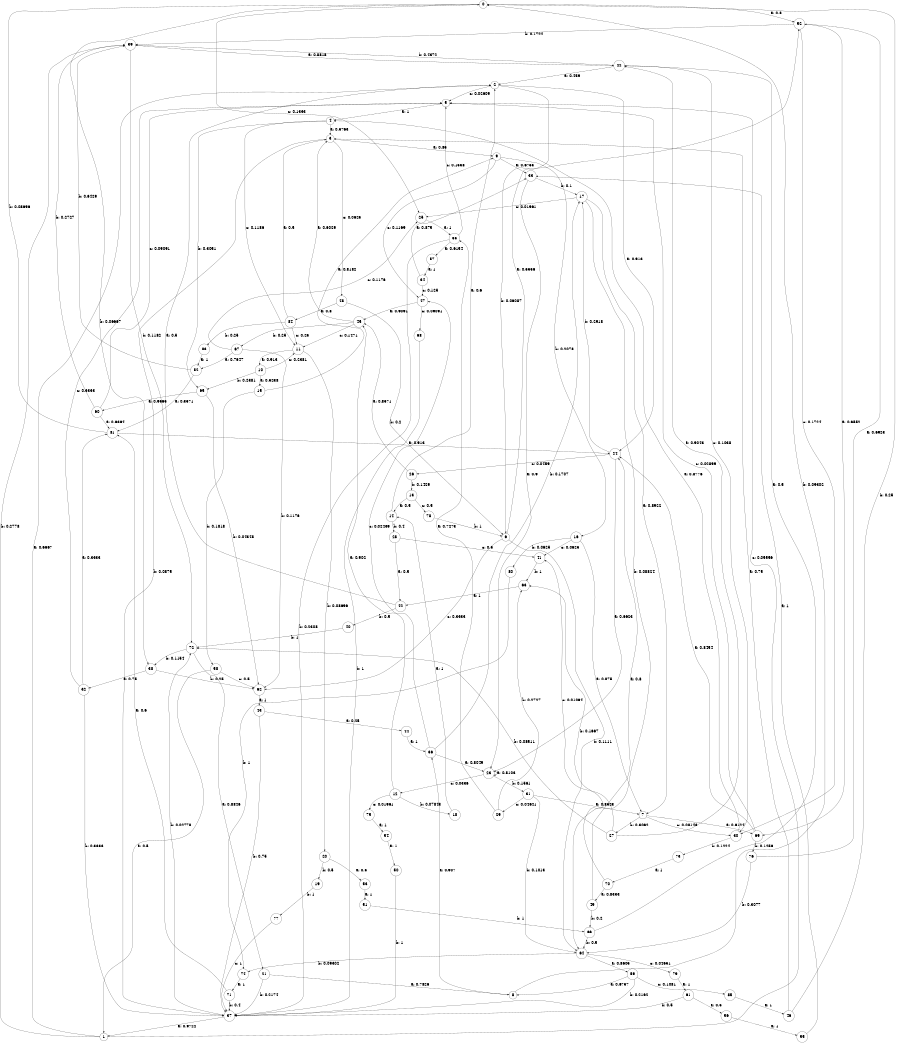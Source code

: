 digraph "d4-400nw-t0-cen-SML" {
size = "6,8.5";
ratio = "fill";
node [shape = circle];
node [fontsize = 24];
edge [fontsize = 24];
0 -> 52 [label = "a: 0.8      "];
0 -> 38 [label = "b: 0.06667  "];
0 -> 25 [label = "c: 0.1333   "];
1 -> 2 [label = "a: 0.6667   "];
1 -> 39 [label = "b: 0.2778   "];
1 -> 5 [label = "c: 0.05556  "];
2 -> 24 [label = "a: 0.913    "];
2 -> 6 [label = "b: 0.06087  "];
2 -> 5 [label = "c: 0.02609  "];
3 -> 9 [label = "a: 0.85     "];
3 -> 37 [label = "b: 0.0875   "];
3 -> 48 [label = "c: 0.0625   "];
4 -> 3 [label = "a: 0.5763   "];
4 -> 65 [label = "b: 0.3051   "];
4 -> 11 [label = "c: 0.1186   "];
5 -> 4 [label = "a: 1        "];
6 -> 52 [label = "a: 0.5556   "];
6 -> 64 [label = "b: 0.1111   "];
6 -> 62 [label = "c: 0.3333   "];
7 -> 69 [label = "a: 0.6124   "];
7 -> 27 [label = "b: 0.3062   "];
7 -> 30 [label = "c: 0.08143  "];
8 -> 36 [label = "a: 0.907    "];
8 -> 0 [label = "b: 0.09302  "];
9 -> 33 [label = "a: 0.6753   "];
9 -> 16 [label = "b: 0.2078   "];
9 -> 47 [label = "c: 0.1169   "];
10 -> 15 [label = "a: 0.5238   "];
10 -> 65 [label = "b: 0.2381   "];
10 -> 11 [label = "c: 0.2381   "];
11 -> 10 [label = "a: 0.913    "];
11 -> 20 [label = "b: 0.08696  "];
12 -> 45 [label = "a: 0.902    "];
12 -> 18 [label = "b: 0.07843  "];
12 -> 75 [label = "c: 0.01961  "];
13 -> 14 [label = "a: 0.5      "];
13 -> 78 [label = "c: 0.5      "];
14 -> 2 [label = "a: 0.6      "];
14 -> 28 [label = "b: 0.4      "];
15 -> 9 [label = "a: 0.8182   "];
15 -> 58 [label = "b: 0.1818   "];
16 -> 7 [label = "a: 0.875    "];
16 -> 80 [label = "b: 0.0625   "];
16 -> 41 [label = "c: 0.0625   "];
17 -> 7 [label = "a: 0.8922   "];
17 -> 64 [label = "b: 0.08824  "];
17 -> 25 [label = "c: 0.01961  "];
18 -> 14 [label = "a: 1        "];
19 -> 77 [label = "b: 1        "];
20 -> 53 [label = "a: 0.5      "];
20 -> 19 [label = "b: 0.5      "];
21 -> 8 [label = "a: 0.7826   "];
21 -> 37 [label = "b: 0.2174   "];
22 -> 2 [label = "a: 0.459    "];
22 -> 39 [label = "b: 0.4372   "];
22 -> 30 [label = "c: 0.1038   "];
23 -> 23 [label = "a: 0.8103   "];
23 -> 31 [label = "b: 0.1561   "];
23 -> 12 [label = "c: 0.0336   "];
24 -> 23 [label = "a: 0.6623   "];
24 -> 17 [label = "b: 0.2918   "];
24 -> 26 [label = "c: 0.0459   "];
25 -> 35 [label = "a: 1        "];
26 -> 45 [label = "a: 0.8571   "];
26 -> 13 [label = "b: 0.1429   "];
27 -> 22 [label = "a: 0.9043   "];
27 -> 72 [label = "b: 0.08511  "];
27 -> 41 [label = "c: 0.01064  "];
28 -> 42 [label = "a: 0.5      "];
28 -> 41 [label = "c: 0.5      "];
29 -> 35 [label = "a: 0.7273   "];
29 -> 63 [label = "b: 0.2727   "];
30 -> 4 [label = "a: 0.8776   "];
30 -> 73 [label = "b: 0.1224   "];
31 -> 7 [label = "a: 0.8523   "];
31 -> 64 [label = "b: 0.1013   "];
31 -> 29 [label = "c: 0.04641  "];
32 -> 81 [label = "a: 0.3333   "];
32 -> 37 [label = "b: 0.3333   "];
32 -> 5 [label = "c: 0.3333   "];
33 -> 23 [label = "a: 0.9      "];
33 -> 17 [label = "b: 0.1      "];
34 -> 33 [label = "a: 0.875    "];
34 -> 47 [label = "c: 0.125    "];
35 -> 57 [label = "a: 0.6154   "];
35 -> 37 [label = "b: 0.2308   "];
35 -> 5 [label = "c: 0.1538   "];
36 -> 23 [label = "a: 0.8049   "];
36 -> 17 [label = "b: 0.1707   "];
36 -> 47 [label = "c: 0.02439  "];
37 -> 1 [label = "a: 0.9722   "];
37 -> 72 [label = "b: 0.02778  "];
38 -> 32 [label = "a: 0.75     "];
38 -> 62 [label = "b: 0.25     "];
39 -> 22 [label = "a: 0.8818   "];
39 -> 72 [label = "b: 0.1182   "];
40 -> 72 [label = "b: 1        "];
41 -> 63 [label = "b: 1        "];
42 -> 2 [label = "a: 0.5      "];
42 -> 40 [label = "b: 0.5      "];
43 -> 44 [label = "a: 0.25     "];
43 -> 37 [label = "b: 0.75     "];
44 -> 36 [label = "a: 1        "];
45 -> 3 [label = "a: 0.6029   "];
45 -> 67 [label = "b: 0.25     "];
45 -> 11 [label = "c: 0.1471   "];
46 -> 3 [label = "a: 0.75     "];
46 -> 0 [label = "b: 0.25     "];
47 -> 45 [label = "a: 0.9091   "];
47 -> 68 [label = "c: 0.09091  "];
48 -> 84 [label = "a: 0.8      "];
48 -> 6 [label = "b: 0.2      "];
49 -> 24 [label = "a: 0.8      "];
49 -> 66 [label = "b: 0.2      "];
50 -> 37 [label = "b: 1        "];
51 -> 66 [label = "b: 1        "];
52 -> 69 [label = "a: 0.6552   "];
52 -> 39 [label = "b: 0.1724   "];
52 -> 30 [label = "c: 0.1724   "];
53 -> 51 [label = "a: 1        "];
54 -> 50 [label = "a: 1        "];
55 -> 33 [label = "a: 1        "];
56 -> 55 [label = "a: 1        "];
57 -> 34 [label = "a: 1        "];
58 -> 1 [label = "a: 0.5      "];
58 -> 62 [label = "c: 0.5      "];
59 -> 8 [label = "a: 0.6757   "];
59 -> 37 [label = "b: 0.2162   "];
59 -> 85 [label = "c: 0.1081   "];
60 -> 81 [label = "a: 0.6364   "];
60 -> 39 [label = "b: 0.2727   "];
60 -> 5 [label = "c: 0.09091  "];
61 -> 56 [label = "a: 0.5      "];
61 -> 37 [label = "b: 0.5      "];
62 -> 43 [label = "a: 1        "];
63 -> 42 [label = "a: 1        "];
64 -> 59 [label = "a: 0.8605   "];
64 -> 74 [label = "b: 0.09302  "];
64 -> 79 [label = "c: 0.04651  "];
65 -> 60 [label = "a: 0.9565   "];
65 -> 62 [label = "b: 0.04348  "];
66 -> 22 [label = "a: 0.5      "];
66 -> 64 [label = "b: 0.5      "];
67 -> 82 [label = "a: 0.7647   "];
67 -> 62 [label = "b: 0.1176   "];
67 -> 25 [label = "c: 0.1176   "];
68 -> 37 [label = "b: 1        "];
69 -> 24 [label = "a: 0.8454   "];
69 -> 76 [label = "b: 0.1256   "];
69 -> 5 [label = "c: 0.02899  "];
70 -> 49 [label = "a: 0.8333   "];
70 -> 63 [label = "b: 0.1667   "];
71 -> 81 [label = "a: 0.6      "];
71 -> 37 [label = "b: 0.4      "];
72 -> 21 [label = "a: 0.8846   "];
72 -> 38 [label = "b: 0.1154   "];
73 -> 70 [label = "a: 1        "];
74 -> 71 [label = "a: 1        "];
75 -> 54 [label = "a: 1        "];
76 -> 52 [label = "a: 0.6923   "];
76 -> 64 [label = "b: 0.3077   "];
77 -> 37 [label = "c: 1        "];
78 -> 6 [label = "b: 1        "];
79 -> 61 [label = "a: 1        "];
80 -> 74 [label = "b: 1        "];
81 -> 24 [label = "a: 0.913    "];
81 -> 0 [label = "b: 0.08696  "];
82 -> 81 [label = "a: 0.3571   "];
82 -> 39 [label = "b: 0.6429   "];
83 -> 82 [label = "a: 1        "];
84 -> 3 [label = "a: 0.5      "];
84 -> 83 [label = "b: 0.25     "];
84 -> 11 [label = "c: 0.25     "];
85 -> 46 [label = "a: 1        "];
}